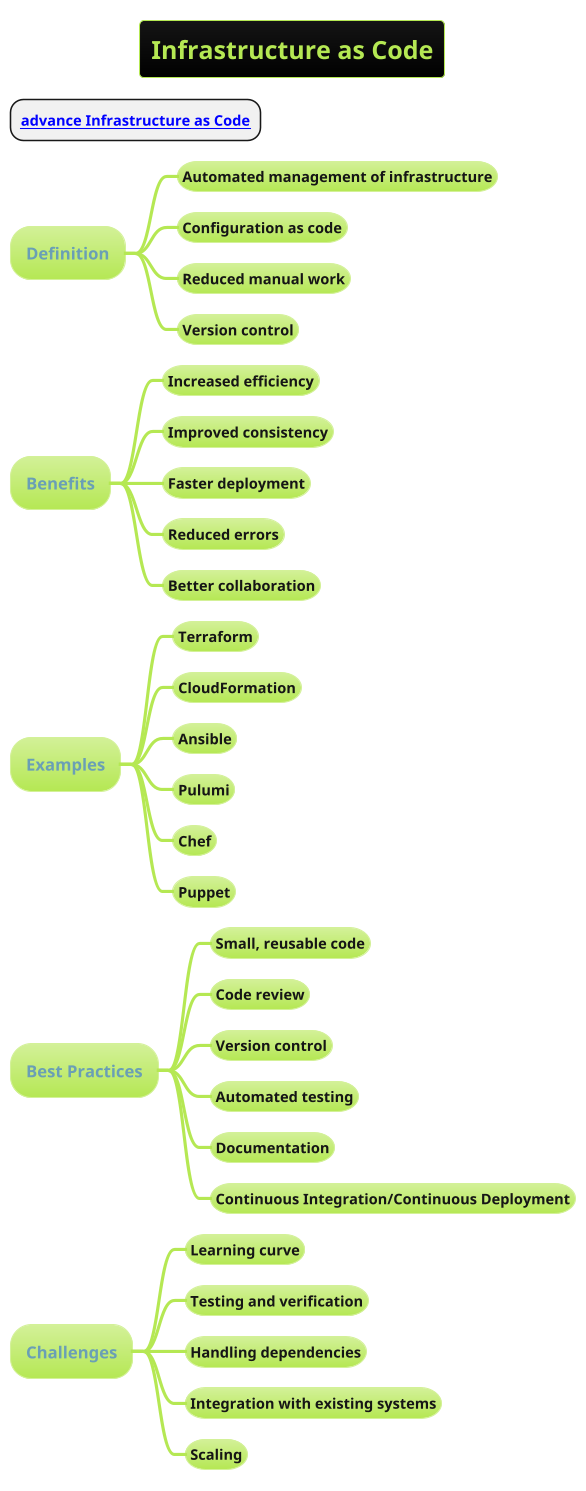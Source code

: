 @startmindmap
title =Infrastructure as Code

* **[[advance-infrastructure-as-code.puml advance Infrastructure as Code]]**
!theme hacker

* Definition
** Automated management of infrastructure
** Configuration as code
** Reduced manual work
** Version control
* Benefits
** Increased efficiency
** Improved consistency
** Faster deployment
** Reduced errors
** Better collaboration
* Examples
** Terraform
** CloudFormation
** Ansible
** Pulumi
** Chef
** Puppet
* Best Practices
** Small, reusable code
** Code review
** Version control
** Automated testing
** Documentation
** Continuous Integration/Continuous Deployment
* Challenges
** Learning curve
** Testing and verification
** Handling dependencies
** Integration with existing systems
** Scaling
@endmindmap